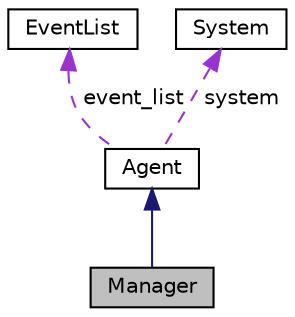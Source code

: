 digraph "Manager"
{
 // LATEX_PDF_SIZE
  edge [fontname="Helvetica",fontsize="10",labelfontname="Helvetica",labelfontsize="10"];
  node [fontname="Helvetica",fontsize="10",shape=record];
  Node1 [label="Manager",height=0.2,width=0.4,color="black", fillcolor="grey75", style="filled", fontcolor="black",tooltip="Clase que representa al agente de tipo gestor de casos."];
  Node2 -> Node1 [dir="back",color="midnightblue",fontsize="10",style="solid",fontname="Helvetica"];
  Node2 [label="Agent",height=0.2,width=0.4,color="black", fillcolor="white", style="filled",URL="$d8/dfe/classAgent.html",tooltip="Clase que representa a un agente en la simulación."];
  Node3 -> Node2 [dir="back",color="darkorchid3",fontsize="10",style="dashed",label=" event_list" ,fontname="Helvetica"];
  Node3 [label="EventList",height=0.2,width=0.4,color="black", fillcolor="white", style="filled",URL="$d2/de0/classEventList.html",tooltip="Clase que representa la lista de eventos de la simulación."];
  Node4 -> Node2 [dir="back",color="darkorchid3",fontsize="10",style="dashed",label=" system" ,fontname="Helvetica"];
  Node4 [label="System",height=0.2,width=0.4,color="black", fillcolor="white", style="filled",URL="$dd/d2d/classSystem.html",tooltip="Clase que representa al sistema de la simulación."];
}
